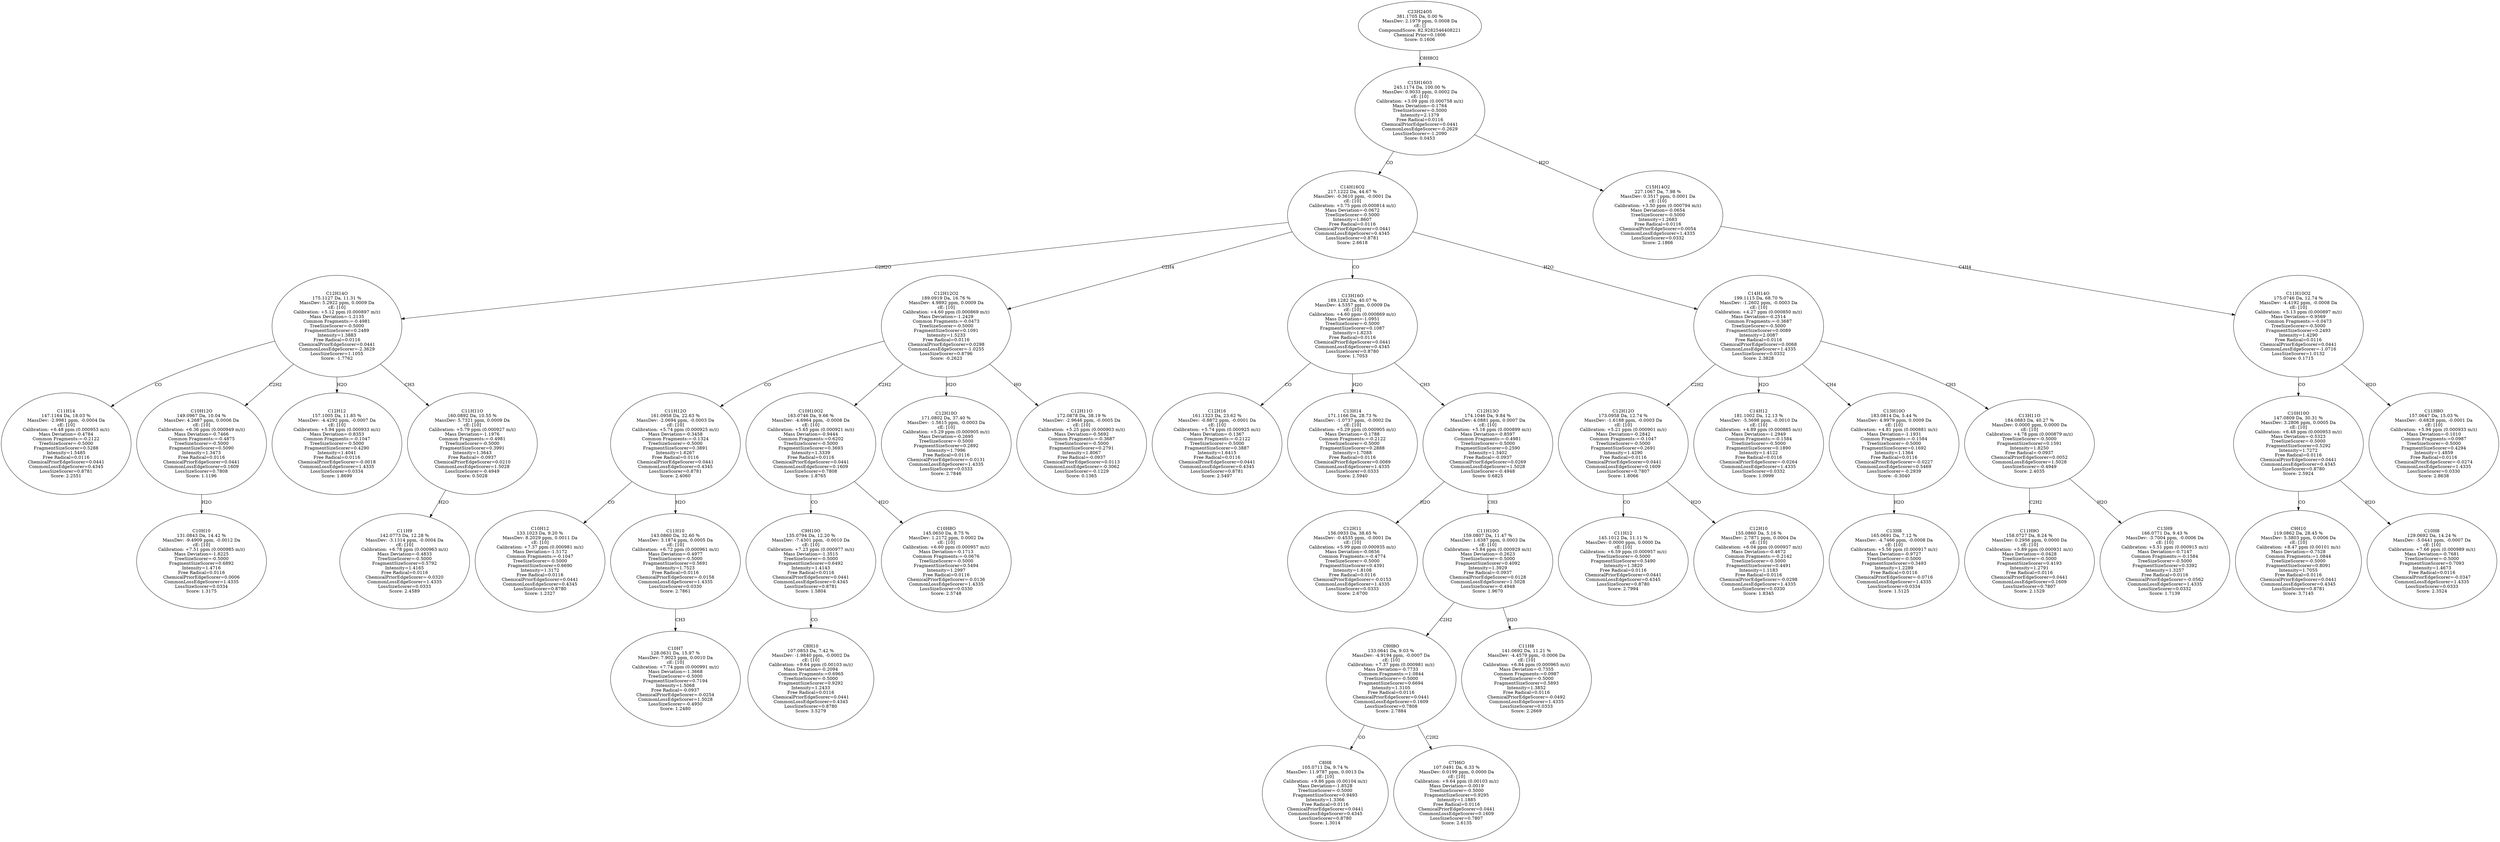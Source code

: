 strict digraph {
v1 [label="C11H14\n147.1164 Da, 18.03 %\nMassDev: -2.9981 ppm, -0.0004 Da\ncE: [10]\nCalibration: +6.48 ppm (0.000953 m/z)\nMass Deviation=-0.4784\nCommon Fragments:=-0.2122\nTreeSizeScorer=-0.5000\nFragmentSizeScorer=0.5288\nIntensity=1.5485\nFree Radical=0.0116\nChemicalPriorEdgeScorer=0.0441\nCommonLossEdgeScorer=0.4345\nLossSizeScorer=0.8781\nScore: 2.2551"];
v2 [label="C10H10\n131.0843 Da, 14.42 %\nMassDev: -9.4909 ppm, -0.0012 Da\ncE: [10]\nCalibration: +7.51 ppm (0.000985 m/z)\nMass Deviation=-1.8225\nTreeSizeScorer=-0.5000\nFragmentSizeScorer=0.6892\nIntensity=1.4716\nFree Radical=0.0116\nChemicalPriorEdgeScorer=0.0006\nCommonLossEdgeScorer=1.4335\nLossSizeScorer=0.0334\nScore: 1.3175"];
v3 [label="C10H12O\n149.0967 Da, 10.04 %\nMassDev: 4.2687 ppm, 0.0006 Da\ncE: [10]\nCalibration: +6.36 ppm (0.000949 m/z)\nMass Deviation=-0.7466\nCommon Fragments:=-0.4875\nTreeSizeScorer=-0.5000\nFragmentSizeScorer=0.5090\nIntensity=1.3473\nFree Radical=0.0116\nChemicalPriorEdgeScorer=0.0441\nCommonLossEdgeScorer=0.1609\nLossSizeScorer=0.7808\nScore: 1.1196"];
v4 [label="C12H12\n157.1005 Da, 11.85 %\nMassDev: -4.4292 ppm, -0.0007 Da\ncE: [10]\nCalibration: +5.94 ppm (0.000933 m/z)\nMass Deviation=-0.8353\nCommon Fragments:=-0.1047\nTreeSizeScorer=-0.5000\nFragmentSizeScorer=0.4290\nIntensity=1.4041\nFree Radical=0.0116\nChemicalPriorEdgeScorer=-0.0018\nCommonLossEdgeScorer=1.4335\nLossSizeScorer=0.0334\nScore: 1.8699"];
v5 [label="C11H9\n142.0773 Da, 12.28 %\nMassDev: -3.1314 ppm, -0.0004 Da\ncE: [10]\nCalibration: +6.78 ppm (0.000963 m/z)\nMass Deviation=-0.4833\nTreeSizeScorer=-0.5000\nFragmentSizeScorer=0.5792\nIntensity=1.4165\nFree Radical=0.0116\nChemicalPriorEdgeScorer=-0.0320\nCommonLossEdgeScorer=1.4335\nLossSizeScorer=0.0333\nScore: 2.4589"];
v6 [label="C11H11O\n160.0892 Da, 10.55 %\nMassDev: 5.7321 ppm, 0.0009 Da\ncE: [10]\nCalibration: +5.79 ppm (0.000927 m/z)\nMass Deviation=-1.1976\nCommon Fragments:=-0.4981\nTreeSizeScorer=-0.5000\nFragmentSizeScorer=0.3991\nIntensity=1.3643\nFree Radical=-0.0937\nChemicalPriorEdgeScorer=0.0210\nCommonLossEdgeScorer=1.5028\nLossSizeScorer=-0.4949\nScore: 0.5028"];
v7 [label="C12H14O\n175.1127 Da, 11.31 %\nMassDev: 5.2922 ppm, 0.0009 Da\ncE: [10]\nCalibration: +5.12 ppm (0.000897 m/z)\nMass Deviation=-1.2135\nCommon Fragments:=-0.4981\nTreeSizeScorer=-0.5000\nFragmentSizeScorer=0.2489\nIntensity=1.3883\nFree Radical=0.0116\nChemicalPriorEdgeScorer=0.0441\nCommonLossEdgeScorer=-2.3629\nLossSizeScorer=1.1055\nScore: -1.7762"];
v8 [label="C10H12\n133.1023 Da, 9.20 %\nMassDev: 8.2029 ppm, 0.0011 Da\ncE: [10]\nCalibration: +7.37 ppm (0.000981 m/z)\nMass Deviation=-1.5172\nCommon Fragments:=-0.1047\nTreeSizeScorer=-0.5000\nFragmentSizeScorer=0.6690\nIntensity=1.3172\nFree Radical=0.0116\nChemicalPriorEdgeScorer=0.0441\nCommonLossEdgeScorer=0.4345\nLossSizeScorer=0.8780\nScore: 1.2327"];
v9 [label="C10H7\n128.0631 Da, 15.97 %\nMassDev: 7.9023 ppm, 0.0010 Da\ncE: [10]\nCalibration: +7.74 ppm (0.000991 m/z)\nMass Deviation=-1.3668\nTreeSizeScorer=-0.5000\nFragmentSizeScorer=0.7194\nIntensity=1.5068\nFree Radical=-0.0937\nChemicalPriorEdgeScorer=-0.0254\nCommonLossEdgeScorer=1.5028\nLossSizeScorer=-0.4950\nScore: 1.2480"];
v10 [label="C11H10\n143.0860 Da, 32.60 %\nMassDev: 3.1874 ppm, 0.0005 Da\ncE: [10]\nCalibration: +6.72 ppm (0.000961 m/z)\nMass Deviation=-0.4977\nTreeSizeScorer=-0.5000\nFragmentSizeScorer=0.5691\nIntensity=1.7523\nFree Radical=0.0116\nChemicalPriorEdgeScorer=-0.0158\nCommonLossEdgeScorer=1.4335\nLossSizeScorer=0.0330\nScore: 2.7861"];
v11 [label="C11H12O\n161.0958 Da, 22.63 %\nMassDev: -2.0694 ppm, -0.0003 Da\ncE: [10]\nCalibration: +5.74 ppm (0.000925 m/z)\nMass Deviation=-0.3458\nCommon Fragments:=-0.1324\nTreeSizeScorer=-0.5000\nFragmentSizeScorer=0.3891\nIntensity=1.6267\nFree Radical=0.0116\nChemicalPriorEdgeScorer=0.0441\nCommonLossEdgeScorer=0.4345\nLossSizeScorer=0.8781\nScore: 2.4060"];
v12 [label="C8H10\n107.0853 Da, 7.42 %\nMassDev: -1.9840 ppm, -0.0002 Da\ncE: [10]\nCalibration: +9.64 ppm (0.00103 m/z)\nMass Deviation=-0.2094\nCommon Fragments:=0.6965\nTreeSizeScorer=-0.5000\nFragmentSizeScorer=0.9292\nIntensity=1.2433\nFree Radical=0.0116\nChemicalPriorEdgeScorer=0.0441\nCommonLossEdgeScorer=0.4345\nLossSizeScorer=0.8780\nScore: 3.5279"];
v13 [label="C9H10O\n135.0794 Da, 12.20 %\nMassDev: -7.4301 ppm, -0.0010 Da\ncE: [10]\nCalibration: +7.23 ppm (0.000977 m/z)\nMass Deviation=-1.3515\nTreeSizeScorer=-0.5000\nFragmentSizeScorer=0.6492\nIntensity=1.4143\nFree Radical=0.0116\nChemicalPriorEdgeScorer=0.0441\nCommonLossEdgeScorer=0.4345\nLossSizeScorer=0.8781\nScore: 1.5804"];
v14 [label="C10H8O\n145.0650 Da, 8.75 %\nMassDev: 1.2172 ppm, 0.0002 Da\ncE: [10]\nCalibration: +6.60 ppm (0.000957 m/z)\nMass Deviation=-0.1713\nCommon Fragments:=-0.0676\nTreeSizeScorer=-0.5000\nFragmentSizeScorer=0.5494\nIntensity=1.2997\nFree Radical=0.0116\nChemicalPriorEdgeScorer=-0.0136\nCommonLossEdgeScorer=1.4335\nLossSizeScorer=0.0330\nScore: 2.5748"];
v15 [label="C10H10O2\n163.0746 Da, 9.66 %\nMassDev: -4.6964 ppm, -0.0008 Da\ncE: [10]\nCalibration: +5.65 ppm (0.000921 m/z)\nMass Deviation=-0.9444\nCommon Fragments:=0.6202\nTreeSizeScorer=-0.5000\nFragmentSizeScorer=0.3693\nIntensity=1.3339\nFree Radical=0.0116\nChemicalPriorEdgeScorer=0.0441\nCommonLossEdgeScorer=0.1609\nLossSizeScorer=0.7808\nScore: 1.8765"];
v16 [label="C12H10O\n171.0802 Da, 37.40 %\nMassDev: -1.5615 ppm, -0.0003 Da\ncE: [10]\nCalibration: +5.29 ppm (0.000905 m/z)\nMass Deviation=-0.2695\nTreeSizeScorer=-0.5000\nFragmentSizeScorer=0.2892\nIntensity=1.7996\nFree Radical=0.0116\nChemicalPriorEdgeScorer=-0.0131\nCommonLossEdgeScorer=1.4335\nLossSizeScorer=0.0333\nScore: 2.7846"];
v17 [label="C12H11O\n172.0878 Da, 38.19 %\nMassDev: -2.9646 ppm, -0.0005 Da\ncE: [10]\nCalibration: +5.25 ppm (0.000903 m/z)\nMass Deviation=-0.5692\nCommon Fragments:=-0.3687\nTreeSizeScorer=-0.5000\nFragmentSizeScorer=0.2791\nIntensity=1.8067\nFree Radical=-0.0937\nChemicalPriorEdgeScorer=0.0113\nCommonLossEdgeScorer=-0.3062\nLossSizeScorer=-0.1229\nScore: 0.1365"];
v18 [label="C12H12O2\n189.0919 Da, 16.76 %\nMassDev: 4.9892 ppm, 0.0009 Da\ncE: [10]\nCalibration: +4.60 ppm (0.000869 m/z)\nMass Deviation=-1.2429\nCommon Fragments:=-0.0473\nTreeSizeScorer=-0.5000\nFragmentSizeScorer=0.1091\nIntensity=1.5233\nFree Radical=0.0116\nChemicalPriorEdgeScorer=0.0298\nCommonLossEdgeScorer=-1.0255\nLossSizeScorer=0.8796\nScore: -0.2623"];
v19 [label="C12H16\n161.1323 Da, 23.62 %\nMassDev: -0.8872 ppm, -0.0001 Da\ncE: [10]\nCalibration: +5.74 ppm (0.000925 m/z)\nMass Deviation=-0.1367\nCommon Fragments:=-0.2122\nTreeSizeScorer=-0.5000\nFragmentSizeScorer=0.3887\nIntensity=1.6415\nFree Radical=0.0116\nChemicalPriorEdgeScorer=0.0441\nCommonLossEdgeScorer=0.4345\nLossSizeScorer=0.8781\nScore: 2.5497"];
v20 [label="C13H14\n171.1166 Da, 28.73 %\nMassDev: -1.0737 ppm, -0.0002 Da\ncE: [10]\nCalibration: +5.29 ppm (0.000905 m/z)\nMass Deviation=-0.1788\nCommon Fragments:=-0.2122\nTreeSizeScorer=-0.5000\nFragmentSizeScorer=0.2888\nIntensity=1.7088\nFree Radical=0.0116\nChemicalPriorEdgeScorer=0.0089\nCommonLossEdgeScorer=1.4335\nLossSizeScorer=0.0333\nScore: 2.5940"];
v21 [label="C12H11\n156.0933 Da, 38.65 %\nMassDev: -0.4535 ppm, -0.0001 Da\ncE: [10]\nCalibration: +5.99 ppm (0.000935 m/z)\nMass Deviation=-0.0656\nCommon Fragments:=-0.4774\nTreeSizeScorer=-0.5000\nFragmentSizeScorer=0.4391\nIntensity=1.8108\nFree Radical=0.0116\nChemicalPriorEdgeScorer=-0.0153\nCommonLossEdgeScorer=1.4335\nLossSizeScorer=0.0333\nScore: 2.6700"];
v22 [label="C8H8\n105.0711 Da, 9.74 %\nMassDev: 11.9787 ppm, 0.0013 Da\ncE: [10]\nCalibration: +9.86 ppm (0.00104 m/z)\nMass Deviation=-1.8528\nTreeSizeScorer=-0.5000\nFragmentSizeScorer=0.9493\nIntensity=1.3366\nFree Radical=0.0116\nChemicalPriorEdgeScorer=0.0441\nCommonLossEdgeScorer=0.4345\nLossSizeScorer=0.8780\nScore: 1.3014"];
v23 [label="C7H6O\n107.0491 Da, 6.33 %\nMassDev: 0.0199 ppm, 0.0000 Da\ncE: [10]\nCalibration: +9.64 ppm (0.00103 m/z)\nMass Deviation=-0.0019\nTreeSizeScorer=-0.5000\nFragmentSizeScorer=0.9295\nIntensity=1.1885\nFree Radical=0.0116\nChemicalPriorEdgeScorer=0.0441\nCommonLossEdgeScorer=0.1609\nLossSizeScorer=0.7807\nScore: 2.6135"];
v24 [label="C9H8O\n133.0641 Da, 9.03 %\nMassDev: -4.9194 ppm, -0.0007 Da\ncE: [10]\nCalibration: +7.37 ppm (0.000981 m/z)\nMass Deviation=-0.7733\nCommon Fragments:=1.0844\nTreeSizeScorer=-0.5000\nFragmentSizeScorer=0.6694\nIntensity=1.3105\nFree Radical=0.0116\nChemicalPriorEdgeScorer=0.0441\nCommonLossEdgeScorer=0.1609\nLossSizeScorer=0.7808\nScore: 2.7884"];
v25 [label="C11H8\n141.0692 Da, 11.21 %\nMassDev: -4.4579 ppm, -0.0006 Da\ncE: [10]\nCalibration: +6.84 ppm (0.000965 m/z)\nMass Deviation=-0.7355\nCommon Fragments:=0.0987\nTreeSizeScorer=-0.5000\nFragmentSizeScorer=0.5893\nIntensity=1.3852\nFree Radical=0.0116\nChemicalPriorEdgeScorer=-0.0492\nCommonLossEdgeScorer=1.4335\nLossSizeScorer=0.0333\nScore: 2.2669"];
v26 [label="C11H10O\n159.0807 Da, 11.47 %\nMassDev: 1.6387 ppm, 0.0003 Da\ncE: [10]\nCalibration: +5.84 ppm (0.000929 m/z)\nMass Deviation=-0.2623\nTreeSizeScorer=-0.5000\nFragmentSizeScorer=0.4092\nIntensity=1.3929\nFree Radical=-0.0937\nChemicalPriorEdgeScorer=0.0128\nCommonLossEdgeScorer=1.5028\nLossSizeScorer=-0.4948\nScore: 1.9670"];
v27 [label="C12H13O\n174.1046 Da, 9.84 %\nMassDev: 4.0881 ppm, 0.0007 Da\ncE: [10]\nCalibration: +5.16 ppm (0.000899 m/z)\nMass Deviation=-0.8597\nCommon Fragments:=-0.4981\nTreeSizeScorer=-0.5000\nFragmentSizeScorer=0.2590\nIntensity=1.3402\nFree Radical=-0.0937\nChemicalPriorEdgeScorer=0.0269\nCommonLossEdgeScorer=1.5028\nLossSizeScorer=-0.4948\nScore: 0.6825"];
v28 [label="C13H16O\n189.1282 Da, 40.07 %\nMassDev: 4.5357 ppm, 0.0009 Da\ncE: [10]\nCalibration: +4.60 ppm (0.000869 m/z)\nMass Deviation=-1.0951\nTreeSizeScorer=-0.5000\nFragmentSizeScorer=0.1087\nIntensity=1.8233\nFree Radical=0.0116\nChemicalPriorEdgeScorer=0.0441\nCommonLossEdgeScorer=0.4345\nLossSizeScorer=0.8780\nScore: 1.7053"];
v29 [label="C11H12\n145.1012 Da, 11.11 %\nMassDev: 0.0000 ppm, 0.0000 Da\ncE: [10]\nCalibration: +6.59 ppm (0.000957 m/z)\nTreeSizeScorer=-0.5000\nFragmentSizeScorer=0.5490\nIntensity=1.3820\nFree Radical=0.0116\nChemicalPriorEdgeScorer=0.0441\nCommonLossEdgeScorer=0.4345\nLossSizeScorer=0.8780\nScore: 2.7994"];
v30 [label="C12H10\n155.0860 Da, 5.16 %\nMassDev: 2.7871 ppm, 0.0004 Da\ncE: [10]\nCalibration: +6.04 ppm (0.000937 m/z)\nMass Deviation=-0.4672\nCommon Fragments:=-0.2142\nTreeSizeScorer=-0.5000\nFragmentSizeScorer=0.4491\nIntensity=1.1183\nFree Radical=0.0116\nChemicalPriorEdgeScorer=-0.0298\nCommonLossEdgeScorer=1.4335\nLossSizeScorer=0.0330\nScore: 1.8345"];
v31 [label="C12H12O\n173.0958 Da, 12.74 %\nMassDev: -1.6188 ppm, -0.0003 Da\ncE: [10]\nCalibration: +5.21 ppm (0.000901 m/z)\nMass Deviation=-0.2842\nCommon Fragments:=-0.1047\nTreeSizeScorer=-0.5000\nFragmentSizeScorer=0.2691\nIntensity=1.4290\nFree Radical=0.0116\nChemicalPriorEdgeScorer=0.0441\nCommonLossEdgeScorer=0.1609\nLossSizeScorer=0.7807\nScore: 1.8066"];
v32 [label="C14H12\n181.1002 Da, 12.13 %\nMassDev: -5.3698 ppm, -0.0010 Da\ncE: [10]\nCalibration: +4.89 ppm (0.000885 m/z)\nMass Deviation=-1.2949\nCommon Fragments:=-0.1584\nTreeSizeScorer=-0.5000\nFragmentSizeScorer=0.1890\nIntensity=1.4122\nFree Radical=0.0116\nChemicalPriorEdgeScorer=-0.0264\nCommonLossEdgeScorer=1.4335\nLossSizeScorer=0.0332\nScore: 1.0999"];
v33 [label="C13H8\n165.0691 Da, 7.12 %\nMassDev: -4.7466 ppm, -0.0008 Da\ncE: [10]\nCalibration: +5.56 ppm (0.000917 m/z)\nMass Deviation=-0.9727\nTreeSizeScorer=-0.5000\nFragmentSizeScorer=0.3493\nIntensity=1.2289\nFree Radical=0.0116\nChemicalPriorEdgeScorer=-0.0716\nCommonLossEdgeScorer=1.4335\nLossSizeScorer=0.0334\nScore: 1.5125"];
v34 [label="C13H10O\n183.0814 Da, 5.44 %\nMassDev: 4.9979 ppm, 0.0009 Da\ncE: [10]\nCalibration: +4.81 ppm (0.000881 m/z)\nMass Deviation=-1.1931\nCommon Fragments:=-0.1584\nTreeSizeScorer=-0.5000\nFragmentSizeScorer=0.1692\nIntensity=1.1364\nFree Radical=0.0116\nChemicalPriorEdgeScorer=-0.0227\nCommonLossEdgeScorer=0.5469\nLossSizeScorer=-0.2939\nScore: -0.3040"];
v35 [label="C11H9O\n158.0727 Da, 8.24 %\nMassDev: 0.2956 ppm, 0.0000 Da\ncE: [10]\nCalibration: +5.89 ppm (0.000931 m/z)\nMass Deviation=-0.0428\nTreeSizeScorer=-0.5000\nFragmentSizeScorer=0.4193\nIntensity=1.2791\nFree Radical=0.0116\nChemicalPriorEdgeScorer=0.0441\nCommonLossEdgeScorer=0.1609\nLossSizeScorer=0.7807\nScore: 2.1529"];
v36 [label="C13H9\n166.0771 Da, 9.43 %\nMassDev: -3.7004 ppm, -0.0006 Da\ncE: [10]\nCalibration: +5.51 ppm (0.000915 m/z)\nMass Deviation=-0.7147\nCommon Fragments:=-0.1584\nTreeSizeScorer=-0.5000\nFragmentSizeScorer=0.3392\nIntensity=1.3257\nFree Radical=0.0116\nChemicalPriorEdgeScorer=-0.0562\nCommonLossEdgeScorer=1.4335\nLossSizeScorer=0.0332\nScore: 1.7139"];
v37 [label="C13H11O\n184.0883 Da, 40.27 %\nMassDev: 0.0000 ppm, 0.0000 Da\ncE: [10]\nCalibration: +4.78 ppm (0.000879 m/z)\nTreeSizeScorer=-0.5000\nFragmentSizeScorer=0.1591\nIntensity=1.8250\nFree Radical=-0.0937\nChemicalPriorEdgeScorer=0.0052\nCommonLossEdgeScorer=1.5028\nLossSizeScorer=-0.4949\nScore: 2.4035"];
v38 [label="C14H14O\n199.1115 Da, 68.70 %\nMassDev: -1.2602 ppm, -0.0003 Da\ncE: [10]\nCalibration: +4.27 ppm (0.000850 m/z)\nMass Deviation=-0.2514\nCommon Fragments:=-0.3687\nTreeSizeScorer=-0.5000\nFragmentSizeScorer=0.0089\nIntensity=2.0087\nFree Radical=0.0116\nChemicalPriorEdgeScorer=0.0068\nCommonLossEdgeScorer=1.4335\nLossSizeScorer=0.0332\nScore: 2.3828"];
v39 [label="C14H16O2\n217.1222 Da, 44.67 %\nMassDev: -0.3610 ppm, -0.0001 Da\ncE: [10]\nCalibration: +3.75 ppm (0.000814 m/z)\nMass Deviation=-0.0672\nTreeSizeScorer=-0.5000\nIntensity=1.8607\nFree Radical=0.0116\nChemicalPriorEdgeScorer=0.0441\nCommonLossEdgeScorer=0.4345\nLossSizeScorer=0.8781\nScore: 2.6618"];
v40 [label="C9H10\n119.0862 Da, 28.45 %\nMassDev: 5.3803 ppm, 0.0006 Da\ncE: [10]\nCalibration: +8.47 ppm (0.00101 m/z)\nMass Deviation=-0.7528\nCommon Fragments:=1.0844\nTreeSizeScorer=-0.5000\nFragmentSizeScorer=0.8091\nIntensity=1.7055\nFree Radical=0.0116\nChemicalPriorEdgeScorer=0.0441\nCommonLossEdgeScorer=0.4345\nLossSizeScorer=0.8781\nScore: 3.7145"];
v41 [label="C10H8\n129.0692 Da, 14.24 %\nMassDev: -5.0441 ppm, -0.0007 Da\ncE: [10]\nCalibration: +7.66 ppm (0.000989 m/z)\nMass Deviation=-0.7681\nTreeSizeScorer=-0.5000\nFragmentSizeScorer=0.7093\nIntensity=1.4673\nFree Radical=0.0116\nChemicalPriorEdgeScorer=-0.0347\nCommonLossEdgeScorer=1.4335\nLossSizeScorer=0.0333\nScore: 2.3524"];
v42 [label="C10H10O\n147.0809 Da, 30.31 %\nMassDev: 3.2806 ppm, 0.0005 Da\ncE: [10]\nCalibration: +6.48 ppm (0.000953 m/z)\nMass Deviation=-0.5323\nTreeSizeScorer=-0.5000\nFragmentSizeScorer=0.5292\nIntensity=1.7272\nFree Radical=0.0116\nChemicalPriorEdgeScorer=0.0441\nCommonLossEdgeScorer=0.4345\nLossSizeScorer=0.8780\nScore: 2.5924"];
v43 [label="C11H8O\n157.0647 Da, 15.03 %\nMassDev: -0.6828 ppm, -0.0001 Da\ncE: [10]\nCalibration: +5.94 ppm (0.000933 m/z)\nMass Deviation=-0.1010\nCommon Fragments:=0.0987\nTreeSizeScorer=-0.5000\nFragmentSizeScorer=0.4294\nIntensity=1.4859\nFree Radical=0.0116\nChemicalPriorEdgeScorer=-0.0274\nCommonLossEdgeScorer=1.4335\nLossSizeScorer=0.0330\nScore: 2.8638"];
v44 [label="C11H10O2\n175.0746 Da, 12.74 %\nMassDev: -4.4192 ppm, -0.0008 Da\ncE: [10]\nCalibration: +5.13 ppm (0.000897 m/z)\nMass Deviation=-0.9569\nCommon Fragments:=-0.0473\nTreeSizeScorer=-0.5000\nFragmentSizeScorer=0.2493\nIntensity=1.4290\nFree Radical=0.0116\nChemicalPriorEdgeScorer=0.0441\nCommonLossEdgeScorer=-1.0716\nLossSizeScorer=1.0132\nScore: 0.1715"];
v45 [label="C15H14O2\n227.1067 Da, 7.98 %\nMassDev: 0.3517 ppm, 0.0001 Da\ncE: [10]\nCalibration: +3.50 ppm (0.000794 m/z)\nMass Deviation=-0.0654\nTreeSizeScorer=-0.5000\nIntensity=1.2683\nFree Radical=0.0116\nChemicalPriorEdgeScorer=0.0054\nCommonLossEdgeScorer=1.4335\nLossSizeScorer=0.0332\nScore: 2.1866"];
v46 [label="C15H16O3\n245.1174 Da, 100.00 %\nMassDev: 0.9033 ppm, 0.0002 Da\ncE: [10]\nCalibration: +3.09 ppm (0.000758 m/z)\nMass Deviation=-0.1764\nTreeSizeScorer=-0.5000\nIntensity=2.1379\nFree Radical=0.0116\nChemicalPriorEdgeScorer=0.0441\nCommonLossEdgeScorer=-0.2629\nLossSizeScorer=-1.2090\nScore: 0.0453"];
v47 [label="C23H24O5\n381.1705 Da, 0.00 %\nMassDev: 2.1979 ppm, 0.0008 Da\ncE: []\nCompoundScore: 82.9282546408221\nChemical Prior=0.1606\nScore: 0.1606"];
v7 -> v1 [label="CO"];
v3 -> v2 [label="H2O"];
v7 -> v3 [label="C2H2"];
v7 -> v4 [label="H2O"];
v6 -> v5 [label="H2O"];
v7 -> v6 [label="CH3"];
v39 -> v7 [label="C2H2O"];
v11 -> v8 [label="CO"];
v10 -> v9 [label="CH3"];
v11 -> v10 [label="H2O"];
v18 -> v11 [label="CO"];
v13 -> v12 [label="CO"];
v15 -> v13 [label="CO"];
v15 -> v14 [label="H2O"];
v18 -> v15 [label="C2H2"];
v18 -> v16 [label="H2O"];
v18 -> v17 [label="HO"];
v39 -> v18 [label="C2H4"];
v28 -> v19 [label="CO"];
v28 -> v20 [label="H2O"];
v27 -> v21 [label="H2O"];
v24 -> v22 [label="CO"];
v24 -> v23 [label="C2H2"];
v26 -> v24 [label="C2H2"];
v26 -> v25 [label="H2O"];
v27 -> v26 [label="CH3"];
v28 -> v27 [label="CH3"];
v39 -> v28 [label="CO"];
v31 -> v29 [label="CO"];
v31 -> v30 [label="H2O"];
v38 -> v31 [label="C2H2"];
v38 -> v32 [label="H2O"];
v34 -> v33 [label="H2O"];
v38 -> v34 [label="CH4"];
v37 -> v35 [label="C2H2"];
v37 -> v36 [label="H2O"];
v38 -> v37 [label="CH3"];
v39 -> v38 [label="H2O"];
v46 -> v39 [label="CO"];
v42 -> v40 [label="CO"];
v42 -> v41 [label="H2O"];
v44 -> v42 [label="CO"];
v44 -> v43 [label="H2O"];
v45 -> v44 [label="C4H4"];
v46 -> v45 [label="H2O"];
v47 -> v46 [label="C8H8O2"];
}